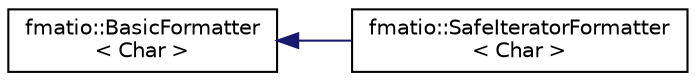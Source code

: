 digraph "Graphical Class Hierarchy"
{
 // LATEX_PDF_SIZE
  edge [fontname="Helvetica",fontsize="10",labelfontname="Helvetica",labelfontsize="10"];
  node [fontname="Helvetica",fontsize="10",shape=record];
  rankdir="LR";
  Node0 [label="fmatio::BasicFormatter\l\< Char \>",height=0.2,width=0.4,color="black", fillcolor="white", style="filled",URL="$classfmatio_1_1BasicFormatter.html",tooltip=" "];
  Node0 -> Node1 [dir="back",color="midnightblue",fontsize="10",style="solid",fontname="Helvetica"];
  Node1 [label="fmatio::SafeIteratorFormatter\l\< Char \>",height=0.2,width=0.4,color="black", fillcolor="white", style="filled",URL="$classfmatio_1_1SafeIteratorFormatter.html",tooltip=" "];
}
